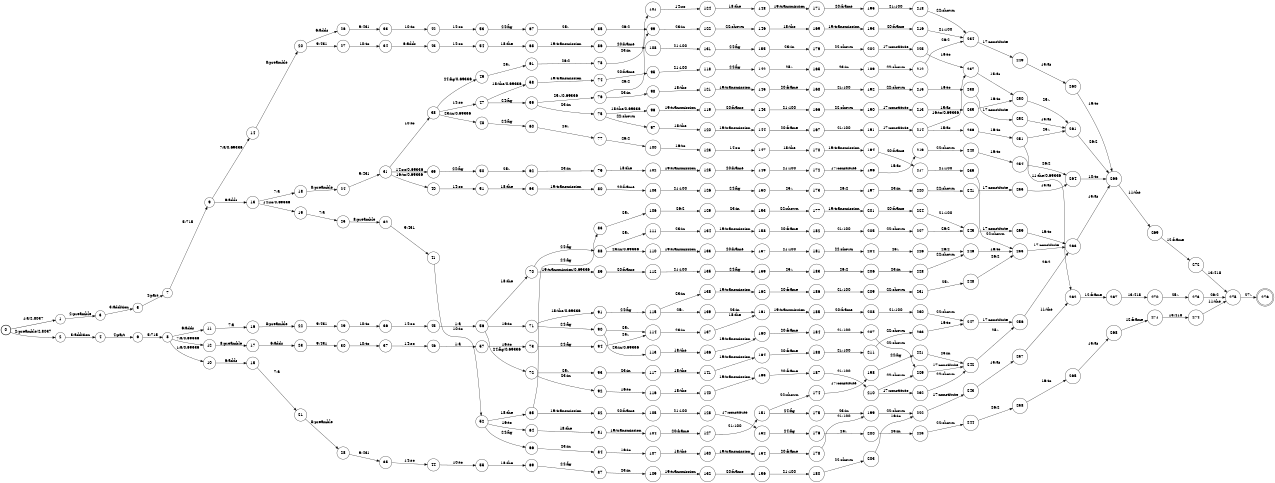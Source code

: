 digraph FST {
rankdir = LR;
size = "8.5,11";
label = "";
center = 1;
orientation = Portrait;
ranksep = "0.4";
nodesep = "0.25";
0 [label = "0", shape = circle, style = bold, fontsize = 14]
	0 -> 1 [label = "1:a/2.8037", fontsize = 14];
	0 -> 2 [label = "2:preamble/2.8037", fontsize = 14];
1 [label = "1", shape = circle, style = solid, fontsize = 14]
	1 -> 3 [label = "2:preamble", fontsize = 14];
2 [label = "2", shape = circle, style = solid, fontsize = 14]
	2 -> 4 [label = "3:addition", fontsize = 14];
3 [label = "3", shape = circle, style = solid, fontsize = 14]
	3 -> 5 [label = "3:addition", fontsize = 14];
4 [label = "4", shape = circle, style = solid, fontsize = 14]
	4 -> 6 [label = "4:part", fontsize = 14];
5 [label = "5", shape = circle, style = solid, fontsize = 14]
	5 -> 7 [label = "4:part", fontsize = 14];
6 [label = "6", shape = circle, style = solid, fontsize = 14]
	6 -> 8 [label = "5:715", fontsize = 14];
7 [label = "7", shape = circle, style = solid, fontsize = 14]
	7 -> 9 [label = "5:715", fontsize = 14];
8 [label = "8", shape = circle, style = solid, fontsize = 14]
	8 -> 10 [label = "1:a/0.69336", fontsize = 14];
	8 -> 12 [label = "7:a/0.69336", fontsize = 14];
	8 -> 11 [label = "6:adds", fontsize = 14];
9 [label = "9", shape = circle, style = solid, fontsize = 14]
	9 -> 14 [label = "7:a/0.69336", fontsize = 14];
	9 -> 13 [label = "6:adds", fontsize = 14];
10 [label = "10", shape = circle, style = solid, fontsize = 14]
	10 -> 15 [label = "6:adds", fontsize = 14];
11 [label = "11", shape = circle, style = solid, fontsize = 14]
	11 -> 16 [label = "7:a", fontsize = 14];
12 [label = "12", shape = circle, style = solid, fontsize = 14]
	12 -> 17 [label = "8:preamble", fontsize = 14];
13 [label = "13", shape = circle, style = solid, fontsize = 14]
	13 -> 18 [label = "7:a", fontsize = 14];
	13 -> 19 [label = "14:so/0.69336", fontsize = 14];
14 [label = "14", shape = circle, style = solid, fontsize = 14]
	14 -> 20 [label = "8:preamble", fontsize = 14];
15 [label = "15", shape = circle, style = solid, fontsize = 14]
	15 -> 21 [label = "7:a", fontsize = 14];
16 [label = "16", shape = circle, style = solid, fontsize = 14]
	16 -> 22 [label = "8:preamble", fontsize = 14];
17 [label = "17", shape = circle, style = solid, fontsize = 14]
	17 -> 23 [label = "6:adds", fontsize = 14];
18 [label = "18", shape = circle, style = solid, fontsize = 14]
	18 -> 24 [label = "8:preamble", fontsize = 14];
19 [label = "19", shape = circle, style = solid, fontsize = 14]
	19 -> 25 [label = "7:a", fontsize = 14];
20 [label = "20", shape = circle, style = solid, fontsize = 14]
	20 -> 26 [label = "6:adds", fontsize = 14];
	20 -> 27 [label = "9:431", fontsize = 14];
21 [label = "21", shape = circle, style = solid, fontsize = 14]
	21 -> 28 [label = "8:preamble", fontsize = 14];
22 [label = "22", shape = circle, style = solid, fontsize = 14]
	22 -> 29 [label = "9:431", fontsize = 14];
23 [label = "23", shape = circle, style = solid, fontsize = 14]
	23 -> 30 [label = "9:431", fontsize = 14];
24 [label = "24", shape = circle, style = solid, fontsize = 14]
	24 -> 31 [label = "9:431", fontsize = 14];
25 [label = "25", shape = circle, style = solid, fontsize = 14]
	25 -> 32 [label = "8:preamble", fontsize = 14];
26 [label = "26", shape = circle, style = solid, fontsize = 14]
	26 -> 33 [label = "9:431", fontsize = 14];
27 [label = "27", shape = circle, style = solid, fontsize = 14]
	27 -> 34 [label = "10:to", fontsize = 14];
28 [label = "28", shape = circle, style = solid, fontsize = 14]
	28 -> 35 [label = "9:431", fontsize = 14];
29 [label = "29", shape = circle, style = solid, fontsize = 14]
	29 -> 36 [label = "10:to", fontsize = 14];
30 [label = "30", shape = circle, style = solid, fontsize = 14]
	30 -> 37 [label = "10:to", fontsize = 14];
31 [label = "31", shape = circle, style = solid, fontsize = 14]
	31 -> 38 [label = "10:to", fontsize = 14];
	31 -> 40 [label = "16:to/0.69336", fontsize = 14];
	31 -> 39 [label = "14:so/0.69336", fontsize = 14];
32 [label = "32", shape = circle, style = solid, fontsize = 14]
	32 -> 41 [label = "9:431", fontsize = 14];
33 [label = "33", shape = circle, style = solid, fontsize = 14]
	33 -> 42 [label = "10:to", fontsize = 14];
34 [label = "34", shape = circle, style = solid, fontsize = 14]
	34 -> 43 [label = "6:adds", fontsize = 14];
35 [label = "35", shape = circle, style = solid, fontsize = 14]
	35 -> 44 [label = "14:so", fontsize = 14];
36 [label = "36", shape = circle, style = solid, fontsize = 14]
	36 -> 45 [label = "14:so", fontsize = 14];
37 [label = "37", shape = circle, style = solid, fontsize = 14]
	37 -> 46 [label = "14:so", fontsize = 14];
38 [label = "38", shape = circle, style = solid, fontsize = 14]
	38 -> 47 [label = "14:so", fontsize = 14];
	38 -> 48 [label = "23:in/0.69336", fontsize = 14];
	38 -> 49 [label = "24:fig/0.69336", fontsize = 14];
39 [label = "39", shape = circle, style = solid, fontsize = 14]
	39 -> 50 [label = "24:fig", fontsize = 14];
40 [label = "40", shape = circle, style = solid, fontsize = 14]
	40 -> 51 [label = "14:so", fontsize = 14];
41 [label = "41", shape = circle, style = solid, fontsize = 14]
	41 -> 52 [label = "10:to", fontsize = 14];
42 [label = "42", shape = circle, style = solid, fontsize = 14]
	42 -> 53 [label = "14:so", fontsize = 14];
43 [label = "43", shape = circle, style = solid, fontsize = 14]
	43 -> 54 [label = "14:so", fontsize = 14];
44 [label = "44", shape = circle, style = solid, fontsize = 14]
	44 -> 55 [label = "10:to", fontsize = 14];
45 [label = "45", shape = circle, style = solid, fontsize = 14]
	45 -> 56 [label = "1:a", fontsize = 14];
46 [label = "46", shape = circle, style = solid, fontsize = 14]
	46 -> 57 [label = "1:a", fontsize = 14];
47 [label = "47", shape = circle, style = solid, fontsize = 14]
	47 -> 58 [label = "18:the/0.69336", fontsize = 14];
	47 -> 59 [label = "24:fig", fontsize = 14];
48 [label = "48", shape = circle, style = solid, fontsize = 14]
	48 -> 60 [label = "24:fig", fontsize = 14];
49 [label = "49", shape = circle, style = solid, fontsize = 14]
	49 -> 61 [label = "25:.", fontsize = 14];
50 [label = "50", shape = circle, style = solid, fontsize = 14]
	50 -> 62 [label = "25:.", fontsize = 14];
51 [label = "51", shape = circle, style = solid, fontsize = 14]
	51 -> 63 [label = "18:the", fontsize = 14];
52 [label = "52", shape = circle, style = solid, fontsize = 14]
	52 -> 64 [label = "16:to", fontsize = 14];
	52 -> 65 [label = "18:the", fontsize = 14];
	52 -> 66 [label = "24:fig", fontsize = 14];
53 [label = "53", shape = circle, style = solid, fontsize = 14]
	53 -> 67 [label = "24:fig", fontsize = 14];
54 [label = "54", shape = circle, style = solid, fontsize = 14]
	54 -> 68 [label = "18:the", fontsize = 14];
55 [label = "55", shape = circle, style = solid, fontsize = 14]
	55 -> 69 [label = "18:the", fontsize = 14];
56 [label = "56", shape = circle, style = solid, fontsize = 14]
	56 -> 71 [label = "16:to", fontsize = 14];
	56 -> 70 [label = "18:the", fontsize = 14];
	56 -> 72 [label = "24:fig/0.69336", fontsize = 14];
57 [label = "57", shape = circle, style = solid, fontsize = 14]
	57 -> 73 [label = "16:to", fontsize = 14];
58 [label = "58", shape = circle, style = solid, fontsize = 14]
	58 -> 74 [label = "19:transmission", fontsize = 14];
59 [label = "59", shape = circle, style = solid, fontsize = 14]
	59 -> 75 [label = "23:in", fontsize = 14];
	59 -> 76 [label = "25:./0.69336", fontsize = 14];
60 [label = "60", shape = circle, style = solid, fontsize = 14]
	60 -> 77 [label = "25:.", fontsize = 14];
61 [label = "61", shape = circle, style = solid, fontsize = 14]
	61 -> 78 [label = "26:2", fontsize = 14];
62 [label = "62", shape = circle, style = solid, fontsize = 14]
	62 -> 79 [label = "23:in", fontsize = 14];
63 [label = "63", shape = circle, style = solid, fontsize = 14]
	63 -> 80 [label = "19:transmission", fontsize = 14];
64 [label = "64", shape = circle, style = solid, fontsize = 14]
	64 -> 81 [label = "18:the", fontsize = 14];
65 [label = "65", shape = circle, style = solid, fontsize = 14]
	65 -> 82 [label = "19:transmission", fontsize = 14];
	65 -> 83 [label = "24:fig", fontsize = 14];
66 [label = "66", shape = circle, style = solid, fontsize = 14]
	66 -> 84 [label = "23:in", fontsize = 14];
67 [label = "67", shape = circle, style = solid, fontsize = 14]
	67 -> 85 [label = "25:.", fontsize = 14];
68 [label = "68", shape = circle, style = solid, fontsize = 14]
	68 -> 86 [label = "19:transmission", fontsize = 14];
69 [label = "69", shape = circle, style = solid, fontsize = 14]
	69 -> 87 [label = "24:fig", fontsize = 14];
70 [label = "70", shape = circle, style = solid, fontsize = 14]
	70 -> 89 [label = "19:transmission/0.69336", fontsize = 14];
	70 -> 88 [label = "24:fig", fontsize = 14];
71 [label = "71", shape = circle, style = solid, fontsize = 14]
	71 -> 91 [label = "18:the/0.69336", fontsize = 14];
	71 -> 90 [label = "24:fig", fontsize = 14];
72 [label = "72", shape = circle, style = solid, fontsize = 14]
	72 -> 92 [label = "23:in", fontsize = 14];
	72 -> 93 [label = "25:.", fontsize = 14];
73 [label = "73", shape = circle, style = solid, fontsize = 14]
	73 -> 94 [label = "24:fig", fontsize = 14];
74 [label = "74", shape = circle, style = solid, fontsize = 14]
	74 -> 95 [label = "20:frame", fontsize = 14];
75 [label = "75", shape = circle, style = solid, fontsize = 14]
	75 -> 96 [label = "18:the/0.69336", fontsize = 14];
	75 -> 97 [label = "22:shown", fontsize = 14];
76 [label = "76", shape = circle, style = solid, fontsize = 14]
	76 -> 98 [label = "23:in", fontsize = 14];
	76 -> 99 [label = "26:2", fontsize = 14];
77 [label = "77", shape = circle, style = solid, fontsize = 14]
	77 -> 100 [label = "26:2", fontsize = 14];
78 [label = "78", shape = circle, style = solid, fontsize = 14]
	78 -> 101 [label = "23:in", fontsize = 14];
79 [label = "79", shape = circle, style = solid, fontsize = 14]
	79 -> 102 [label = "18:the", fontsize = 14];
80 [label = "80", shape = circle, style = solid, fontsize = 14]
	80 -> 103 [label = "20:frame", fontsize = 14];
81 [label = "81", shape = circle, style = solid, fontsize = 14]
	81 -> 104 [label = "19:transmission", fontsize = 14];
82 [label = "82", shape = circle, style = solid, fontsize = 14]
	82 -> 105 [label = "20:frame", fontsize = 14];
83 [label = "83", shape = circle, style = solid, fontsize = 14]
	83 -> 106 [label = "25:.", fontsize = 14];
84 [label = "84", shape = circle, style = solid, fontsize = 14]
	84 -> 107 [label = "16:to", fontsize = 14];
85 [label = "85", shape = circle, style = solid, fontsize = 14]
	85 -> 99 [label = "26:2", fontsize = 14];
86 [label = "86", shape = circle, style = solid, fontsize = 14]
	86 -> 108 [label = "20:frame", fontsize = 14];
87 [label = "87", shape = circle, style = solid, fontsize = 14]
	87 -> 109 [label = "23:in", fontsize = 14];
88 [label = "88", shape = circle, style = solid, fontsize = 14]
	88 -> 110 [label = "23:in/0.69336", fontsize = 14];
	88 -> 111 [label = "25:.", fontsize = 14];
89 [label = "89", shape = circle, style = solid, fontsize = 14]
	89 -> 112 [label = "20:frame", fontsize = 14];
90 [label = "90", shape = circle, style = solid, fontsize = 14]
	90 -> 113 [label = "23:in/0.69336", fontsize = 14];
	90 -> 114 [label = "25:.", fontsize = 14];
91 [label = "91", shape = circle, style = solid, fontsize = 14]
	91 -> 115 [label = "24:fig", fontsize = 14];
92 [label = "92", shape = circle, style = solid, fontsize = 14]
	92 -> 116 [label = "16:to", fontsize = 14];
93 [label = "93", shape = circle, style = solid, fontsize = 14]
	93 -> 117 [label = "23:in", fontsize = 14];
94 [label = "94", shape = circle, style = solid, fontsize = 14]
	94 -> 114 [label = "25:.", fontsize = 14];
95 [label = "95", shape = circle, style = solid, fontsize = 14]
	95 -> 118 [label = "21:100", fontsize = 14];
96 [label = "96", shape = circle, style = solid, fontsize = 14]
	96 -> 119 [label = "19:transmission", fontsize = 14];
97 [label = "97", shape = circle, style = solid, fontsize = 14]
	97 -> 120 [label = "18:the", fontsize = 14];
98 [label = "98", shape = circle, style = solid, fontsize = 14]
	98 -> 121 [label = "18:the", fontsize = 14];
99 [label = "99", shape = circle, style = solid, fontsize = 14]
	99 -> 122 [label = "23:in", fontsize = 14];
100 [label = "100", shape = circle, style = solid, fontsize = 14]
	100 -> 123 [label = "16:to", fontsize = 14];
101 [label = "101", shape = circle, style = solid, fontsize = 14]
	101 -> 124 [label = "14:so", fontsize = 14];
102 [label = "102", shape = circle, style = solid, fontsize = 14]
	102 -> 125 [label = "19:transmission", fontsize = 14];
103 [label = "103", shape = circle, style = solid, fontsize = 14]
	103 -> 126 [label = "21:100", fontsize = 14];
104 [label = "104", shape = circle, style = solid, fontsize = 14]
	104 -> 127 [label = "20:frame", fontsize = 14];
105 [label = "105", shape = circle, style = solid, fontsize = 14]
	105 -> 128 [label = "21:100", fontsize = 14];
106 [label = "106", shape = circle, style = solid, fontsize = 14]
	106 -> 129 [label = "26:2", fontsize = 14];
107 [label = "107", shape = circle, style = solid, fontsize = 14]
	107 -> 130 [label = "18:the", fontsize = 14];
108 [label = "108", shape = circle, style = solid, fontsize = 14]
	108 -> 131 [label = "21:100", fontsize = 14];
109 [label = "109", shape = circle, style = solid, fontsize = 14]
	109 -> 132 [label = "19:transmission", fontsize = 14];
110 [label = "110", shape = circle, style = solid, fontsize = 14]
	110 -> 133 [label = "19:transmission", fontsize = 14];
111 [label = "111", shape = circle, style = solid, fontsize = 14]
	111 -> 134 [label = "23:in", fontsize = 14];
112 [label = "112", shape = circle, style = solid, fontsize = 14]
	112 -> 135 [label = "21:100", fontsize = 14];
113 [label = "113", shape = circle, style = solid, fontsize = 14]
	113 -> 136 [label = "18:the", fontsize = 14];
114 [label = "114", shape = circle, style = solid, fontsize = 14]
	114 -> 137 [label = "23:in", fontsize = 14];
115 [label = "115", shape = circle, style = solid, fontsize = 14]
	115 -> 138 [label = "23:in", fontsize = 14];
	115 -> 139 [label = "25:.", fontsize = 14];
116 [label = "116", shape = circle, style = solid, fontsize = 14]
	116 -> 140 [label = "18:the", fontsize = 14];
117 [label = "117", shape = circle, style = solid, fontsize = 14]
	117 -> 141 [label = "18:the", fontsize = 14];
118 [label = "118", shape = circle, style = solid, fontsize = 14]
	118 -> 142 [label = "24:fig", fontsize = 14];
119 [label = "119", shape = circle, style = solid, fontsize = 14]
	119 -> 143 [label = "20:frame", fontsize = 14];
120 [label = "120", shape = circle, style = solid, fontsize = 14]
	120 -> 144 [label = "19:transmission", fontsize = 14];
121 [label = "121", shape = circle, style = solid, fontsize = 14]
	121 -> 145 [label = "19:transmission", fontsize = 14];
122 [label = "122", shape = circle, style = solid, fontsize = 14]
	122 -> 146 [label = "22:shown", fontsize = 14];
123 [label = "123", shape = circle, style = solid, fontsize = 14]
	123 -> 147 [label = "14:so", fontsize = 14];
124 [label = "124", shape = circle, style = solid, fontsize = 14]
	124 -> 148 [label = "18:the", fontsize = 14];
125 [label = "125", shape = circle, style = solid, fontsize = 14]
	125 -> 149 [label = "20:frame", fontsize = 14];
126 [label = "126", shape = circle, style = solid, fontsize = 14]
	126 -> 150 [label = "24:fig", fontsize = 14];
127 [label = "127", shape = circle, style = solid, fontsize = 14]
	127 -> 151 [label = "21:100", fontsize = 14];
128 [label = "128", shape = circle, style = solid, fontsize = 14]
	128 -> 152 [label = "17:constitute", fontsize = 14];
129 [label = "129", shape = circle, style = solid, fontsize = 14]
	129 -> 153 [label = "23:in", fontsize = 14];
130 [label = "130", shape = circle, style = solid, fontsize = 14]
	130 -> 154 [label = "19:transmission", fontsize = 14];
131 [label = "131", shape = circle, style = solid, fontsize = 14]
	131 -> 155 [label = "24:fig", fontsize = 14];
132 [label = "132", shape = circle, style = solid, fontsize = 14]
	132 -> 156 [label = "20:frame", fontsize = 14];
133 [label = "133", shape = circle, style = solid, fontsize = 14]
	133 -> 157 [label = "20:frame", fontsize = 14];
134 [label = "134", shape = circle, style = solid, fontsize = 14]
	134 -> 158 [label = "19:transmission", fontsize = 14];
135 [label = "135", shape = circle, style = solid, fontsize = 14]
	135 -> 159 [label = "24:fig", fontsize = 14];
136 [label = "136", shape = circle, style = solid, fontsize = 14]
	136 -> 160 [label = "19:transmission", fontsize = 14];
137 [label = "137", shape = circle, style = solid, fontsize = 14]
	137 -> 161 [label = "18:the", fontsize = 14];
138 [label = "138", shape = circle, style = solid, fontsize = 14]
	138 -> 162 [label = "19:transmission", fontsize = 14];
139 [label = "139", shape = circle, style = solid, fontsize = 14]
	139 -> 161 [label = "23:in", fontsize = 14];
140 [label = "140", shape = circle, style = solid, fontsize = 14]
	140 -> 163 [label = "19:transmission", fontsize = 14];
141 [label = "141", shape = circle, style = solid, fontsize = 14]
	141 -> 164 [label = "19:transmission", fontsize = 14];
142 [label = "142", shape = circle, style = solid, fontsize = 14]
	142 -> 165 [label = "25:.", fontsize = 14];
143 [label = "143", shape = circle, style = solid, fontsize = 14]
	143 -> 166 [label = "21:100", fontsize = 14];
144 [label = "144", shape = circle, style = solid, fontsize = 14]
	144 -> 167 [label = "20:frame", fontsize = 14];
145 [label = "145", shape = circle, style = solid, fontsize = 14]
	145 -> 168 [label = "20:frame", fontsize = 14];
146 [label = "146", shape = circle, style = solid, fontsize = 14]
	146 -> 169 [label = "18:the", fontsize = 14];
147 [label = "147", shape = circle, style = solid, fontsize = 14]
	147 -> 170 [label = "18:the", fontsize = 14];
148 [label = "148", shape = circle, style = solid, fontsize = 14]
	148 -> 171 [label = "19:transmission", fontsize = 14];
149 [label = "149", shape = circle, style = solid, fontsize = 14]
	149 -> 172 [label = "21:100", fontsize = 14];
150 [label = "150", shape = circle, style = solid, fontsize = 14]
	150 -> 173 [label = "25:.", fontsize = 14];
151 [label = "151", shape = circle, style = solid, fontsize = 14]
	151 -> 174 [label = "22:shown", fontsize = 14];
	151 -> 175 [label = "24:fig", fontsize = 14];
152 [label = "152", shape = circle, style = solid, fontsize = 14]
	152 -> 176 [label = "24:fig", fontsize = 14];
153 [label = "153", shape = circle, style = solid, fontsize = 14]
	153 -> 177 [label = "22:shown", fontsize = 14];
154 [label = "154", shape = circle, style = solid, fontsize = 14]
	154 -> 178 [label = "20:frame", fontsize = 14];
155 [label = "155", shape = circle, style = solid, fontsize = 14]
	155 -> 179 [label = "23:in", fontsize = 14];
156 [label = "156", shape = circle, style = solid, fontsize = 14]
	156 -> 180 [label = "21:100", fontsize = 14];
157 [label = "157", shape = circle, style = solid, fontsize = 14]
	157 -> 181 [label = "21:100", fontsize = 14];
158 [label = "158", shape = circle, style = solid, fontsize = 14]
	158 -> 182 [label = "20:frame", fontsize = 14];
159 [label = "159", shape = circle, style = solid, fontsize = 14]
	159 -> 183 [label = "25:.", fontsize = 14];
160 [label = "160", shape = circle, style = solid, fontsize = 14]
	160 -> 184 [label = "20:frame", fontsize = 14];
161 [label = "161", shape = circle, style = solid, fontsize = 14]
	161 -> 185 [label = "19:transmission", fontsize = 14];
162 [label = "162", shape = circle, style = solid, fontsize = 14]
	162 -> 186 [label = "20:frame", fontsize = 14];
163 [label = "163", shape = circle, style = solid, fontsize = 14]
	163 -> 187 [label = "20:frame", fontsize = 14];
164 [label = "164", shape = circle, style = solid, fontsize = 14]
	164 -> 188 [label = "20:frame", fontsize = 14];
165 [label = "165", shape = circle, style = solid, fontsize = 14]
	165 -> 189 [label = "23:in", fontsize = 14];
166 [label = "166", shape = circle, style = solid, fontsize = 14]
	166 -> 190 [label = "22:shown", fontsize = 14];
167 [label = "167", shape = circle, style = solid, fontsize = 14]
	167 -> 191 [label = "21:100", fontsize = 14];
168 [label = "168", shape = circle, style = solid, fontsize = 14]
	168 -> 192 [label = "21:100", fontsize = 14];
169 [label = "169", shape = circle, style = solid, fontsize = 14]
	169 -> 193 [label = "19:transmission", fontsize = 14];
170 [label = "170", shape = circle, style = solid, fontsize = 14]
	170 -> 194 [label = "19:transmission", fontsize = 14];
171 [label = "171", shape = circle, style = solid, fontsize = 14]
	171 -> 195 [label = "20:frame", fontsize = 14];
172 [label = "172", shape = circle, style = solid, fontsize = 14]
	172 -> 196 [label = "17:constitute", fontsize = 14];
173 [label = "173", shape = circle, style = solid, fontsize = 14]
	173 -> 197 [label = "26:2", fontsize = 14];
174 [label = "174", shape = circle, style = solid, fontsize = 14]
	174 -> 198 [label = "17:constitute", fontsize = 14];
175 [label = "175", shape = circle, style = solid, fontsize = 14]
	175 -> 199 [label = "23:in", fontsize = 14];
176 [label = "176", shape = circle, style = solid, fontsize = 14]
	176 -> 200 [label = "25:.", fontsize = 14];
177 [label = "177", shape = circle, style = solid, fontsize = 14]
	177 -> 201 [label = "19:transmission", fontsize = 14];
178 [label = "178", shape = circle, style = solid, fontsize = 14]
	178 -> 199 [label = "21:100", fontsize = 14];
179 [label = "179", shape = circle, style = solid, fontsize = 14]
	179 -> 202 [label = "22:shown", fontsize = 14];
180 [label = "180", shape = circle, style = solid, fontsize = 14]
	180 -> 203 [label = "22:shown", fontsize = 14];
181 [label = "181", shape = circle, style = solid, fontsize = 14]
	181 -> 204 [label = "22:shown", fontsize = 14];
182 [label = "182", shape = circle, style = solid, fontsize = 14]
	182 -> 205 [label = "21:100", fontsize = 14];
183 [label = "183", shape = circle, style = solid, fontsize = 14]
	183 -> 206 [label = "26:2", fontsize = 14];
184 [label = "184", shape = circle, style = solid, fontsize = 14]
	184 -> 207 [label = "21:100", fontsize = 14];
185 [label = "185", shape = circle, style = solid, fontsize = 14]
	185 -> 208 [label = "20:frame", fontsize = 14];
186 [label = "186", shape = circle, style = solid, fontsize = 14]
	186 -> 209 [label = "21:100", fontsize = 14];
187 [label = "187", shape = circle, style = solid, fontsize = 14]
	187 -> 210 [label = "21:100", fontsize = 14];
188 [label = "188", shape = circle, style = solid, fontsize = 14]
	188 -> 211 [label = "21:100", fontsize = 14];
189 [label = "189", shape = circle, style = solid, fontsize = 14]
	189 -> 212 [label = "22:shown", fontsize = 14];
190 [label = "190", shape = circle, style = solid, fontsize = 14]
	190 -> 213 [label = "17:constitute", fontsize = 14];
191 [label = "191", shape = circle, style = solid, fontsize = 14]
	191 -> 214 [label = "17:constitute", fontsize = 14];
192 [label = "192", shape = circle, style = solid, fontsize = 14]
	192 -> 215 [label = "22:shown", fontsize = 14];
193 [label = "193", shape = circle, style = solid, fontsize = 14]
	193 -> 216 [label = "20:frame", fontsize = 14];
194 [label = "194", shape = circle, style = solid, fontsize = 14]
	194 -> 217 [label = "20:frame", fontsize = 14];
195 [label = "195", shape = circle, style = solid, fontsize = 14]
	195 -> 218 [label = "21:100", fontsize = 14];
196 [label = "196", shape = circle, style = solid, fontsize = 14]
	196 -> 219 [label = "15:as", fontsize = 14];
197 [label = "197", shape = circle, style = solid, fontsize = 14]
	197 -> 220 [label = "23:in", fontsize = 14];
198 [label = "198", shape = circle, style = solid, fontsize = 14]
	198 -> 221 [label = "24:fig", fontsize = 14];
199 [label = "199", shape = circle, style = solid, fontsize = 14]
	199 -> 222 [label = "22:shown", fontsize = 14];
200 [label = "200", shape = circle, style = solid, fontsize = 14]
	200 -> 223 [label = "23:in", fontsize = 14];
201 [label = "201", shape = circle, style = solid, fontsize = 14]
	201 -> 224 [label = "20:frame", fontsize = 14];
202 [label = "202", shape = circle, style = solid, fontsize = 14]
	202 -> 225 [label = "17:constitute", fontsize = 14];
203 [label = "203", shape = circle, style = solid, fontsize = 14]
	203 -> 222 [label = "16:to", fontsize = 14];
204 [label = "204", shape = circle, style = solid, fontsize = 14]
	204 -> 226 [label = "25:.", fontsize = 14];
205 [label = "205", shape = circle, style = solid, fontsize = 14]
	205 -> 227 [label = "22:shown", fontsize = 14];
206 [label = "206", shape = circle, style = solid, fontsize = 14]
	206 -> 228 [label = "23:in", fontsize = 14];
207 [label = "207", shape = circle, style = solid, fontsize = 14]
	207 -> 229 [label = "22:shown", fontsize = 14];
208 [label = "208", shape = circle, style = solid, fontsize = 14]
	208 -> 230 [label = "21:100", fontsize = 14];
209 [label = "209", shape = circle, style = solid, fontsize = 14]
	209 -> 231 [label = "22:shown", fontsize = 14];
210 [label = "210", shape = circle, style = solid, fontsize = 14]
	210 -> 232 [label = "17:constitute", fontsize = 14];
	210 -> 229 [label = "22:shown", fontsize = 14];
211 [label = "211", shape = circle, style = solid, fontsize = 14]
	211 -> 233 [label = "22:shown", fontsize = 14];
212 [label = "212", shape = circle, style = solid, fontsize = 14]
	212 -> 234 [label = "26:2", fontsize = 14];
213 [label = "213", shape = circle, style = solid, fontsize = 14]
	213 -> 235 [label = "15:as", fontsize = 14];
214 [label = "214", shape = circle, style = solid, fontsize = 14]
	214 -> 237 [label = "16:to/0.69336", fontsize = 14];
	214 -> 236 [label = "15:as", fontsize = 14];
215 [label = "215", shape = circle, style = solid, fontsize = 14]
	215 -> 238 [label = "16:to", fontsize = 14];
216 [label = "216", shape = circle, style = solid, fontsize = 14]
	216 -> 234 [label = "21:100", fontsize = 14];
217 [label = "217", shape = circle, style = solid, fontsize = 14]
	217 -> 239 [label = "21:100", fontsize = 14];
218 [label = "218", shape = circle, style = solid, fontsize = 14]
	218 -> 234 [label = "22:shown", fontsize = 14];
219 [label = "219", shape = circle, style = solid, fontsize = 14]
	219 -> 240 [label = "22:shown", fontsize = 14];
220 [label = "220", shape = circle, style = solid, fontsize = 14]
	220 -> 241 [label = "22:shown", fontsize = 14];
221 [label = "221", shape = circle, style = solid, fontsize = 14]
	221 -> 242 [label = "23:in", fontsize = 14];
222 [label = "222", shape = circle, style = solid, fontsize = 14]
	222 -> 243 [label = "17:constitute", fontsize = 14];
223 [label = "223", shape = circle, style = solid, fontsize = 14]
	223 -> 244 [label = "22:shown", fontsize = 14];
224 [label = "224", shape = circle, style = solid, fontsize = 14]
	224 -> 245 [label = "21:100", fontsize = 14];
225 [label = "225", shape = circle, style = solid, fontsize = 14]
	225 -> 237 [label = "16:to", fontsize = 14];
226 [label = "226", shape = circle, style = solid, fontsize = 14]
	226 -> 246 [label = "26:2", fontsize = 14];
227 [label = "227", shape = circle, style = solid, fontsize = 14]
	227 -> 245 [label = "26:2", fontsize = 14];
228 [label = "228", shape = circle, style = solid, fontsize = 14]
	228 -> 246 [label = "22:shown", fontsize = 14];
229 [label = "229", shape = circle, style = solid, fontsize = 14]
	229 -> 242 [label = "17:constitute", fontsize = 14];
230 [label = "230", shape = circle, style = solid, fontsize = 14]
	230 -> 247 [label = "22:shown", fontsize = 14];
231 [label = "231", shape = circle, style = solid, fontsize = 14]
	231 -> 248 [label = "25:.", fontsize = 14];
232 [label = "232", shape = circle, style = solid, fontsize = 14]
	232 -> 242 [label = "22:shown", fontsize = 14];
233 [label = "233", shape = circle, style = solid, fontsize = 14]
	233 -> 247 [label = "16:to", fontsize = 14];
234 [label = "234", shape = circle, style = solid, fontsize = 14]
	234 -> 249 [label = "17:constitute", fontsize = 14];
235 [label = "235", shape = circle, style = solid, fontsize = 14]
	235 -> 250 [label = "16:to", fontsize = 14];
236 [label = "236", shape = circle, style = solid, fontsize = 14]
	236 -> 251 [label = "16:to", fontsize = 14];
237 [label = "237", shape = circle, style = solid, fontsize = 14]
	237 -> 250 [label = "15:as", fontsize = 14];
238 [label = "238", shape = circle, style = solid, fontsize = 14]
	238 -> 252 [label = "17:constitute", fontsize = 14];
239 [label = "239", shape = circle, style = solid, fontsize = 14]
	239 -> 253 [label = "22:shown", fontsize = 14];
240 [label = "240", shape = circle, style = solid, fontsize = 14]
	240 -> 254 [label = "16:to", fontsize = 14];
241 [label = "241", shape = circle, style = solid, fontsize = 14]
	241 -> 255 [label = "17:constitute", fontsize = 14];
242 [label = "242", shape = circle, style = solid, fontsize = 14]
	242 -> 256 [label = "25:.", fontsize = 14];
243 [label = "243", shape = circle, style = solid, fontsize = 14]
	243 -> 257 [label = "15:as", fontsize = 14];
244 [label = "244", shape = circle, style = solid, fontsize = 14]
	244 -> 258 [label = "26:2", fontsize = 14];
245 [label = "245", shape = circle, style = solid, fontsize = 14]
	245 -> 259 [label = "17:constitute", fontsize = 14];
246 [label = "246", shape = circle, style = solid, fontsize = 14]
	246 -> 253 [label = "16:to", fontsize = 14];
247 [label = "247", shape = circle, style = solid, fontsize = 14]
	247 -> 256 [label = "17:constitute", fontsize = 14];
248 [label = "248", shape = circle, style = solid, fontsize = 14]
	248 -> 253 [label = "26:2", fontsize = 14];
249 [label = "249", shape = circle, style = solid, fontsize = 14]
	249 -> 260 [label = "15:as", fontsize = 14];
250 [label = "250", shape = circle, style = solid, fontsize = 14]
	250 -> 261 [label = "25:.", fontsize = 14];
251 [label = "251", shape = circle, style = solid, fontsize = 14]
	251 -> 262 [label = "11:the/0.69336", fontsize = 14];
	251 -> 261 [label = "25:.", fontsize = 14];
252 [label = "252", shape = circle, style = solid, fontsize = 14]
	252 -> 261 [label = "15:as", fontsize = 14];
253 [label = "253", shape = circle, style = solid, fontsize = 14]
	253 -> 263 [label = "17:constitute", fontsize = 14];
254 [label = "254", shape = circle, style = solid, fontsize = 14]
	254 -> 264 [label = "26:2", fontsize = 14];
255 [label = "255", shape = circle, style = solid, fontsize = 14]
	255 -> 264 [label = "15:as", fontsize = 14];
256 [label = "256", shape = circle, style = solid, fontsize = 14]
	256 -> 263 [label = "26:2", fontsize = 14];
257 [label = "257", shape = circle, style = solid, fontsize = 14]
	257 -> 262 [label = "11:the", fontsize = 14];
258 [label = "258", shape = circle, style = solid, fontsize = 14]
	258 -> 265 [label = "16:to", fontsize = 14];
259 [label = "259", shape = circle, style = solid, fontsize = 14]
	259 -> 263 [label = "16:to", fontsize = 14];
260 [label = "260", shape = circle, style = solid, fontsize = 14]
	260 -> 266 [label = "16:to", fontsize = 14];
261 [label = "261", shape = circle, style = solid, fontsize = 14]
	261 -> 266 [label = "26:2", fontsize = 14];
262 [label = "262", shape = circle, style = solid, fontsize = 14]
	262 -> 267 [label = "12:frame", fontsize = 14];
263 [label = "263", shape = circle, style = solid, fontsize = 14]
	263 -> 266 [label = "15:as", fontsize = 14];
264 [label = "264", shape = circle, style = solid, fontsize = 14]
	264 -> 266 [label = "10:to", fontsize = 14];
265 [label = "265", shape = circle, style = solid, fontsize = 14]
	265 -> 268 [label = "15:as", fontsize = 14];
266 [label = "266", shape = circle, style = solid, fontsize = 14]
	266 -> 269 [label = "11:the", fontsize = 14];
267 [label = "267", shape = circle, style = solid, fontsize = 14]
	267 -> 270 [label = "13:418", fontsize = 14];
268 [label = "268", shape = circle, style = solid, fontsize = 14]
	268 -> 271 [label = "12:frame", fontsize = 14];
269 [label = "269", shape = circle, style = solid, fontsize = 14]
	269 -> 272 [label = "12:frame", fontsize = 14];
270 [label = "270", shape = circle, style = solid, fontsize = 14]
	270 -> 273 [label = "25:.", fontsize = 14];
271 [label = "271", shape = circle, style = solid, fontsize = 14]
	271 -> 274 [label = "13:418", fontsize = 14];
272 [label = "272", shape = circle, style = solid, fontsize = 14]
	272 -> 275 [label = "13:418", fontsize = 14];
273 [label = "273", shape = circle, style = solid, fontsize = 14]
	273 -> 275 [label = "26:2", fontsize = 14];
274 [label = "274", shape = circle, style = solid, fontsize = 14]
	274 -> 275 [label = "11:the", fontsize = 14];
275 [label = "275", shape = circle, style = solid, fontsize = 14]
	275 -> 276 [label = "27:.", fontsize = 14];
276 [label = "276", shape = doublecircle, style = solid, fontsize = 14]
}
